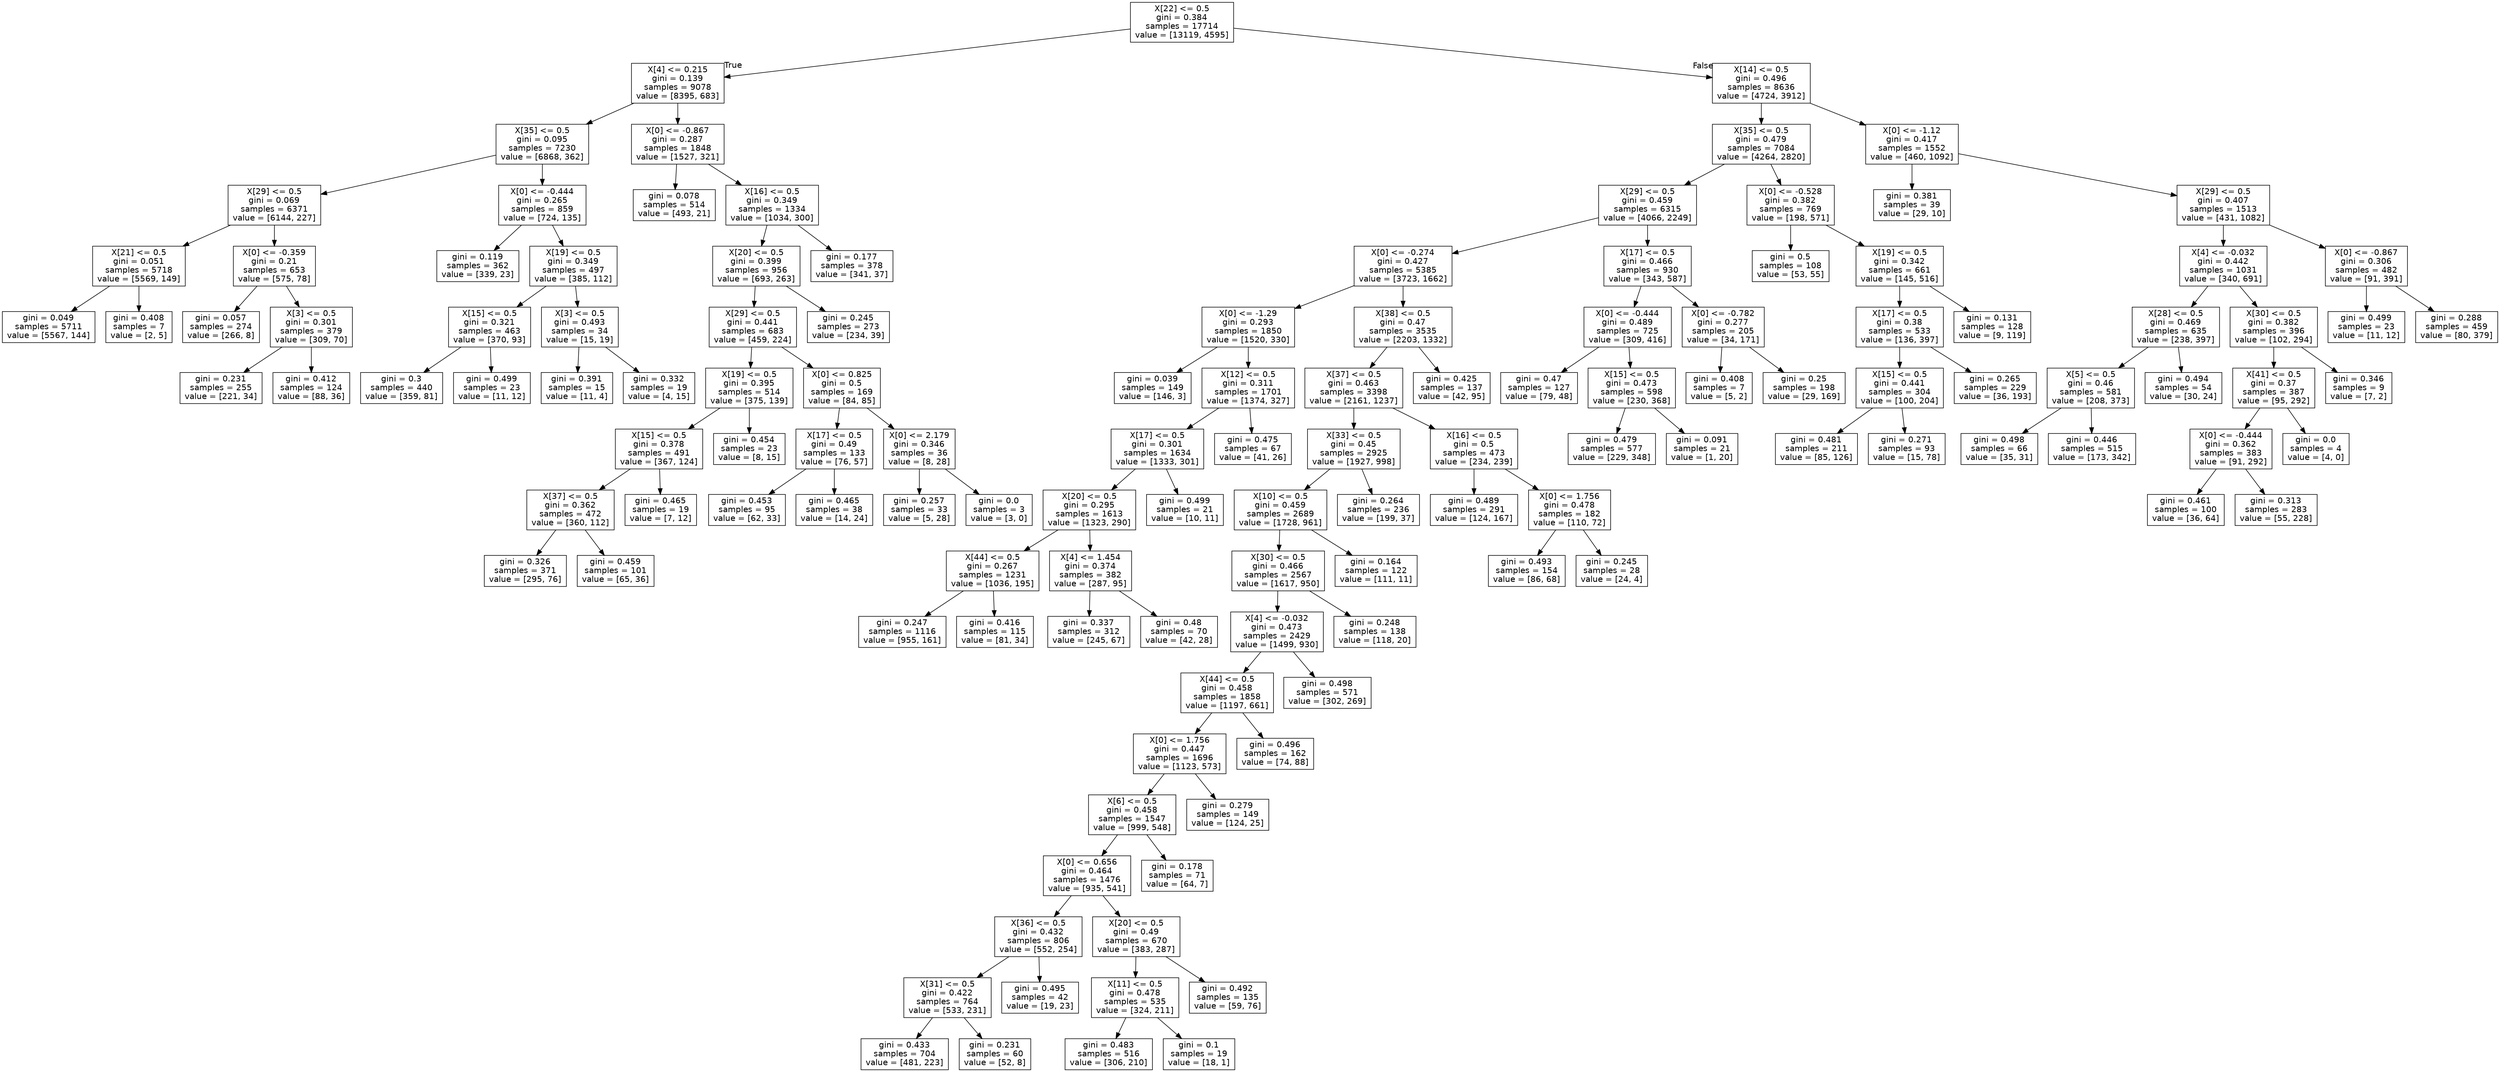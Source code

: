digraph Tree {
node [shape=box, fontname="helvetica"] ;
edge [fontname="helvetica"] ;
0 [label="X[22] <= 0.5\ngini = 0.384\nsamples = 17714\nvalue = [13119, 4595]"] ;
1 [label="X[4] <= 0.215\ngini = 0.139\nsamples = 9078\nvalue = [8395, 683]"] ;
0 -> 1 [labeldistance=2.5, labelangle=45, headlabel="True"] ;
11 [label="X[35] <= 0.5\ngini = 0.095\nsamples = 7230\nvalue = [6868, 362]"] ;
1 -> 11 ;
17 [label="X[29] <= 0.5\ngini = 0.069\nsamples = 6371\nvalue = [6144, 227]"] ;
11 -> 17 ;
49 [label="X[21] <= 0.5\ngini = 0.051\nsamples = 5718\nvalue = [5569, 149]"] ;
17 -> 49 ;
77 [label="gini = 0.049\nsamples = 5711\nvalue = [5567, 144]"] ;
49 -> 77 ;
78 [label="gini = 0.408\nsamples = 7\nvalue = [2, 5]"] ;
49 -> 78 ;
50 [label="X[0] <= -0.359\ngini = 0.21\nsamples = 653\nvalue = [575, 78]"] ;
17 -> 50 ;
61 [label="gini = 0.057\nsamples = 274\nvalue = [266, 8]"] ;
50 -> 61 ;
62 [label="X[3] <= 0.5\ngini = 0.301\nsamples = 379\nvalue = [309, 70]"] ;
50 -> 62 ;
111 [label="gini = 0.231\nsamples = 255\nvalue = [221, 34]"] ;
62 -> 111 ;
112 [label="gini = 0.412\nsamples = 124\nvalue = [88, 36]"] ;
62 -> 112 ;
18 [label="X[0] <= -0.444\ngini = 0.265\nsamples = 859\nvalue = [724, 135]"] ;
11 -> 18 ;
47 [label="gini = 0.119\nsamples = 362\nvalue = [339, 23]"] ;
18 -> 47 ;
48 [label="X[19] <= 0.5\ngini = 0.349\nsamples = 497\nvalue = [385, 112]"] ;
18 -> 48 ;
57 [label="X[15] <= 0.5\ngini = 0.321\nsamples = 463\nvalue = [370, 93]"] ;
48 -> 57 ;
87 [label="gini = 0.3\nsamples = 440\nvalue = [359, 81]"] ;
57 -> 87 ;
88 [label="gini = 0.499\nsamples = 23\nvalue = [11, 12]"] ;
57 -> 88 ;
58 [label="X[3] <= 0.5\ngini = 0.493\nsamples = 34\nvalue = [15, 19]"] ;
48 -> 58 ;
103 [label="gini = 0.391\nsamples = 15\nvalue = [11, 4]"] ;
58 -> 103 ;
104 [label="gini = 0.332\nsamples = 19\nvalue = [4, 15]"] ;
58 -> 104 ;
12 [label="X[0] <= -0.867\ngini = 0.287\nsamples = 1848\nvalue = [1527, 321]"] ;
1 -> 12 ;
15 [label="gini = 0.078\nsamples = 514\nvalue = [493, 21]"] ;
12 -> 15 ;
16 [label="X[16] <= 0.5\ngini = 0.349\nsamples = 1334\nvalue = [1034, 300]"] ;
12 -> 16 ;
27 [label="X[20] <= 0.5\ngini = 0.399\nsamples = 956\nvalue = [693, 263]"] ;
16 -> 27 ;
35 [label="X[29] <= 0.5\ngini = 0.441\nsamples = 683\nvalue = [459, 224]"] ;
27 -> 35 ;
37 [label="X[19] <= 0.5\ngini = 0.395\nsamples = 514\nvalue = [375, 139]"] ;
35 -> 37 ;
71 [label="X[15] <= 0.5\ngini = 0.378\nsamples = 491\nvalue = [367, 124]"] ;
37 -> 71 ;
81 [label="X[37] <= 0.5\ngini = 0.362\nsamples = 472\nvalue = [360, 112]"] ;
71 -> 81 ;
127 [label="gini = 0.326\nsamples = 371\nvalue = [295, 76]"] ;
81 -> 127 ;
128 [label="gini = 0.459\nsamples = 101\nvalue = [65, 36]"] ;
81 -> 128 ;
82 [label="gini = 0.465\nsamples = 19\nvalue = [7, 12]"] ;
71 -> 82 ;
72 [label="gini = 0.454\nsamples = 23\nvalue = [8, 15]"] ;
37 -> 72 ;
38 [label="X[0] <= 0.825\ngini = 0.5\nsamples = 169\nvalue = [84, 85]"] ;
35 -> 38 ;
73 [label="X[17] <= 0.5\ngini = 0.49\nsamples = 133\nvalue = [76, 57]"] ;
38 -> 73 ;
105 [label="gini = 0.453\nsamples = 95\nvalue = [62, 33]"] ;
73 -> 105 ;
106 [label="gini = 0.465\nsamples = 38\nvalue = [14, 24]"] ;
73 -> 106 ;
74 [label="X[0] <= 2.179\ngini = 0.346\nsamples = 36\nvalue = [8, 28]"] ;
38 -> 74 ;
117 [label="gini = 0.257\nsamples = 33\nvalue = [5, 28]"] ;
74 -> 117 ;
118 [label="gini = 0.0\nsamples = 3\nvalue = [3, 0]"] ;
74 -> 118 ;
36 [label="gini = 0.245\nsamples = 273\nvalue = [234, 39]"] ;
27 -> 36 ;
28 [label="gini = 0.177\nsamples = 378\nvalue = [341, 37]"] ;
16 -> 28 ;
2 [label="X[14] <= 0.5\ngini = 0.496\nsamples = 8636\nvalue = [4724, 3912]"] ;
0 -> 2 [labeldistance=2.5, labelangle=-45, headlabel="False"] ;
3 [label="X[35] <= 0.5\ngini = 0.479\nsamples = 7084\nvalue = [4264, 2820]"] ;
2 -> 3 ;
5 [label="X[29] <= 0.5\ngini = 0.459\nsamples = 6315\nvalue = [4066, 2249]"] ;
3 -> 5 ;
7 [label="X[0] <= -0.274\ngini = 0.427\nsamples = 5385\nvalue = [3723, 1662]"] ;
5 -> 7 ;
9 [label="X[0] <= -1.29\ngini = 0.293\nsamples = 1850\nvalue = [1520, 330]"] ;
7 -> 9 ;
59 [label="gini = 0.039\nsamples = 149\nvalue = [146, 3]"] ;
9 -> 59 ;
60 [label="X[12] <= 0.5\ngini = 0.311\nsamples = 1701\nvalue = [1374, 327]"] ;
9 -> 60 ;
83 [label="X[17] <= 0.5\ngini = 0.301\nsamples = 1634\nvalue = [1333, 301]"] ;
60 -> 83 ;
91 [label="X[20] <= 0.5\ngini = 0.295\nsamples = 1613\nvalue = [1323, 290]"] ;
83 -> 91 ;
95 [label="X[44] <= 0.5\ngini = 0.267\nsamples = 1231\nvalue = [1036, 195]"] ;
91 -> 95 ;
97 [label="gini = 0.247\nsamples = 1116\nvalue = [955, 161]"] ;
95 -> 97 ;
98 [label="gini = 0.416\nsamples = 115\nvalue = [81, 34]"] ;
95 -> 98 ;
96 [label="X[4] <= 1.454\ngini = 0.374\nsamples = 382\nvalue = [287, 95]"] ;
91 -> 96 ;
119 [label="gini = 0.337\nsamples = 312\nvalue = [245, 67]"] ;
96 -> 119 ;
120 [label="gini = 0.48\nsamples = 70\nvalue = [42, 28]"] ;
96 -> 120 ;
92 [label="gini = 0.499\nsamples = 21\nvalue = [10, 11]"] ;
83 -> 92 ;
84 [label="gini = 0.475\nsamples = 67\nvalue = [41, 26]"] ;
60 -> 84 ;
10 [label="X[38] <= 0.5\ngini = 0.47\nsamples = 3535\nvalue = [2203, 1332]"] ;
7 -> 10 ;
13 [label="X[37] <= 0.5\ngini = 0.463\nsamples = 3398\nvalue = [2161, 1237]"] ;
10 -> 13 ;
19 [label="X[33] <= 0.5\ngini = 0.45\nsamples = 2925\nvalue = [1927, 998]"] ;
13 -> 19 ;
23 [label="X[10] <= 0.5\ngini = 0.459\nsamples = 2689\nvalue = [1728, 961]"] ;
19 -> 23 ;
25 [label="X[30] <= 0.5\ngini = 0.466\nsamples = 2567\nvalue = [1617, 950]"] ;
23 -> 25 ;
31 [label="X[4] <= -0.032\ngini = 0.473\nsamples = 2429\nvalue = [1499, 930]"] ;
25 -> 31 ;
43 [label="X[44] <= 0.5\ngini = 0.458\nsamples = 1858\nvalue = [1197, 661]"] ;
31 -> 43 ;
45 [label="X[0] <= 1.756\ngini = 0.447\nsamples = 1696\nvalue = [1123, 573]"] ;
43 -> 45 ;
51 [label="X[6] <= 0.5\ngini = 0.458\nsamples = 1547\nvalue = [999, 548]"] ;
45 -> 51 ;
53 [label="X[0] <= 0.656\ngini = 0.464\nsamples = 1476\nvalue = [935, 541]"] ;
51 -> 53 ;
55 [label="X[36] <= 0.5\ngini = 0.432\nsamples = 806\nvalue = [552, 254]"] ;
53 -> 55 ;
93 [label="X[31] <= 0.5\ngini = 0.422\nsamples = 764\nvalue = [533, 231]"] ;
55 -> 93 ;
125 [label="gini = 0.433\nsamples = 704\nvalue = [481, 223]"] ;
93 -> 125 ;
126 [label="gini = 0.231\nsamples = 60\nvalue = [52, 8]"] ;
93 -> 126 ;
94 [label="gini = 0.495\nsamples = 42\nvalue = [19, 23]"] ;
55 -> 94 ;
56 [label="X[20] <= 0.5\ngini = 0.49\nsamples = 670\nvalue = [383, 287]"] ;
53 -> 56 ;
79 [label="X[11] <= 0.5\ngini = 0.478\nsamples = 535\nvalue = [324, 211]"] ;
56 -> 79 ;
101 [label="gini = 0.483\nsamples = 516\nvalue = [306, 210]"] ;
79 -> 101 ;
102 [label="gini = 0.1\nsamples = 19\nvalue = [18, 1]"] ;
79 -> 102 ;
80 [label="gini = 0.492\nsamples = 135\nvalue = [59, 76]"] ;
56 -> 80 ;
54 [label="gini = 0.178\nsamples = 71\nvalue = [64, 7]"] ;
51 -> 54 ;
52 [label="gini = 0.279\nsamples = 149\nvalue = [124, 25]"] ;
45 -> 52 ;
46 [label="gini = 0.496\nsamples = 162\nvalue = [74, 88]"] ;
43 -> 46 ;
44 [label="gini = 0.498\nsamples = 571\nvalue = [302, 269]"] ;
31 -> 44 ;
32 [label="gini = 0.248\nsamples = 138\nvalue = [118, 20]"] ;
25 -> 32 ;
26 [label="gini = 0.164\nsamples = 122\nvalue = [111, 11]"] ;
23 -> 26 ;
24 [label="gini = 0.264\nsamples = 236\nvalue = [199, 37]"] ;
19 -> 24 ;
20 [label="X[16] <= 0.5\ngini = 0.5\nsamples = 473\nvalue = [234, 239]"] ;
13 -> 20 ;
63 [label="gini = 0.489\nsamples = 291\nvalue = [124, 167]"] ;
20 -> 63 ;
64 [label="X[0] <= 1.756\ngini = 0.478\nsamples = 182\nvalue = [110, 72]"] ;
20 -> 64 ;
109 [label="gini = 0.493\nsamples = 154\nvalue = [86, 68]"] ;
64 -> 109 ;
110 [label="gini = 0.245\nsamples = 28\nvalue = [24, 4]"] ;
64 -> 110 ;
14 [label="gini = 0.425\nsamples = 137\nvalue = [42, 95]"] ;
10 -> 14 ;
8 [label="X[17] <= 0.5\ngini = 0.466\nsamples = 930\nvalue = [343, 587]"] ;
5 -> 8 ;
21 [label="X[0] <= -0.444\ngini = 0.489\nsamples = 725\nvalue = [309, 416]"] ;
8 -> 21 ;
41 [label="gini = 0.47\nsamples = 127\nvalue = [79, 48]"] ;
21 -> 41 ;
42 [label="X[15] <= 0.5\ngini = 0.473\nsamples = 598\nvalue = [230, 368]"] ;
21 -> 42 ;
89 [label="gini = 0.479\nsamples = 577\nvalue = [229, 348]"] ;
42 -> 89 ;
90 [label="gini = 0.091\nsamples = 21\nvalue = [1, 20]"] ;
42 -> 90 ;
22 [label="X[0] <= -0.782\ngini = 0.277\nsamples = 205\nvalue = [34, 171]"] ;
8 -> 22 ;
107 [label="gini = 0.408\nsamples = 7\nvalue = [5, 2]"] ;
22 -> 107 ;
108 [label="gini = 0.25\nsamples = 198\nvalue = [29, 169]"] ;
22 -> 108 ;
6 [label="X[0] <= -0.528\ngini = 0.382\nsamples = 769\nvalue = [198, 571]"] ;
3 -> 6 ;
33 [label="gini = 0.5\nsamples = 108\nvalue = [53, 55]"] ;
6 -> 33 ;
34 [label="X[19] <= 0.5\ngini = 0.342\nsamples = 661\nvalue = [145, 516]"] ;
6 -> 34 ;
65 [label="X[17] <= 0.5\ngini = 0.38\nsamples = 533\nvalue = [136, 397]"] ;
34 -> 65 ;
67 [label="X[15] <= 0.5\ngini = 0.441\nsamples = 304\nvalue = [100, 204]"] ;
65 -> 67 ;
69 [label="gini = 0.481\nsamples = 211\nvalue = [85, 126]"] ;
67 -> 69 ;
70 [label="gini = 0.271\nsamples = 93\nvalue = [15, 78]"] ;
67 -> 70 ;
68 [label="gini = 0.265\nsamples = 229\nvalue = [36, 193]"] ;
65 -> 68 ;
66 [label="gini = 0.131\nsamples = 128\nvalue = [9, 119]"] ;
34 -> 66 ;
4 [label="X[0] <= -1.12\ngini = 0.417\nsamples = 1552\nvalue = [460, 1092]"] ;
2 -> 4 ;
29 [label="gini = 0.381\nsamples = 39\nvalue = [29, 10]"] ;
4 -> 29 ;
30 [label="X[29] <= 0.5\ngini = 0.407\nsamples = 1513\nvalue = [431, 1082]"] ;
4 -> 30 ;
39 [label="X[4] <= -0.032\ngini = 0.442\nsamples = 1031\nvalue = [340, 691]"] ;
30 -> 39 ;
75 [label="X[28] <= 0.5\ngini = 0.469\nsamples = 635\nvalue = [238, 397]"] ;
39 -> 75 ;
121 [label="X[5] <= 0.5\ngini = 0.46\nsamples = 581\nvalue = [208, 373]"] ;
75 -> 121 ;
123 [label="gini = 0.498\nsamples = 66\nvalue = [35, 31]"] ;
121 -> 123 ;
124 [label="gini = 0.446\nsamples = 515\nvalue = [173, 342]"] ;
121 -> 124 ;
122 [label="gini = 0.494\nsamples = 54\nvalue = [30, 24]"] ;
75 -> 122 ;
76 [label="X[30] <= 0.5\ngini = 0.382\nsamples = 396\nvalue = [102, 294]"] ;
39 -> 76 ;
85 [label="X[41] <= 0.5\ngini = 0.37\nsamples = 387\nvalue = [95, 292]"] ;
76 -> 85 ;
99 [label="X[0] <= -0.444\ngini = 0.362\nsamples = 383\nvalue = [91, 292]"] ;
85 -> 99 ;
113 [label="gini = 0.461\nsamples = 100\nvalue = [36, 64]"] ;
99 -> 113 ;
114 [label="gini = 0.313\nsamples = 283\nvalue = [55, 228]"] ;
99 -> 114 ;
100 [label="gini = 0.0\nsamples = 4\nvalue = [4, 0]"] ;
85 -> 100 ;
86 [label="gini = 0.346\nsamples = 9\nvalue = [7, 2]"] ;
76 -> 86 ;
40 [label="X[0] <= -0.867\ngini = 0.306\nsamples = 482\nvalue = [91, 391]"] ;
30 -> 40 ;
115 [label="gini = 0.499\nsamples = 23\nvalue = [11, 12]"] ;
40 -> 115 ;
116 [label="gini = 0.288\nsamples = 459\nvalue = [80, 379]"] ;
40 -> 116 ;
}
